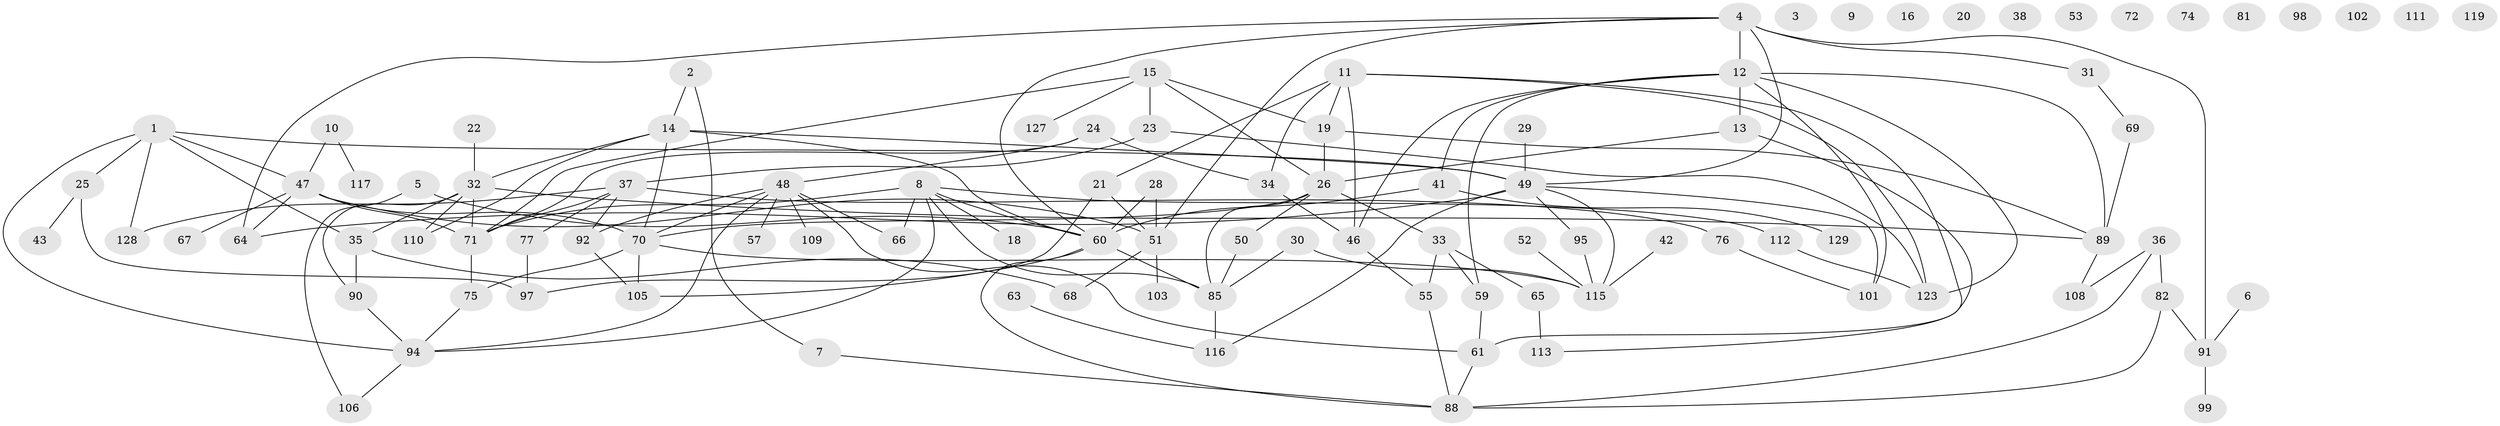 // Generated by graph-tools (version 1.1) at 2025/23/03/03/25 07:23:27]
// undirected, 98 vertices, 145 edges
graph export_dot {
graph [start="1"]
  node [color=gray90,style=filled];
  1 [super="+62"];
  2;
  3;
  4 [super="+56"];
  5 [super="+58"];
  6;
  7;
  8 [super="+27"];
  9;
  10 [super="+17"];
  11 [super="+44"];
  12 [super="+114"];
  13;
  14 [super="+45"];
  15;
  16;
  18;
  19;
  20;
  21 [super="+124"];
  22 [super="+39"];
  23 [super="+130"];
  24;
  25;
  26 [super="+86"];
  28;
  29;
  30;
  31;
  32 [super="+73"];
  33;
  34 [super="+83"];
  35 [super="+40"];
  36;
  37 [super="+54"];
  38;
  41 [super="+84"];
  42;
  43;
  46 [super="+87"];
  47 [super="+80"];
  48 [super="+120"];
  49 [super="+78"];
  50;
  51 [super="+107"];
  52;
  53;
  55;
  57;
  59;
  60 [super="+125"];
  61 [super="+93"];
  63;
  64;
  65;
  66;
  67;
  68;
  69 [super="+96"];
  70 [super="+79"];
  71 [super="+104"];
  72;
  74;
  75;
  76;
  77 [super="+126"];
  81;
  82;
  85 [super="+100"];
  88 [super="+118"];
  89 [super="+131"];
  90;
  91;
  92;
  94 [super="+121"];
  95;
  97;
  98;
  99;
  101;
  102;
  103;
  105;
  106;
  108;
  109;
  110;
  111;
  112;
  113;
  115 [super="+122"];
  116;
  117;
  119;
  123;
  127;
  128;
  129;
  1 -- 49;
  1 -- 94;
  1 -- 128;
  1 -- 47;
  1 -- 25;
  1 -- 35;
  2 -- 7;
  2 -- 14;
  4 -- 49;
  4 -- 60;
  4 -- 64;
  4 -- 51;
  4 -- 91;
  4 -- 12;
  4 -- 31;
  5 -- 60;
  5 -- 106;
  6 -- 91;
  7 -- 88;
  8 -- 60;
  8 -- 66 [weight=2];
  8 -- 112;
  8 -- 18;
  8 -- 94;
  8 -- 71;
  8 -- 85;
  10 -- 117;
  10 -- 47;
  11 -- 19;
  11 -- 34;
  11 -- 123;
  11 -- 21;
  11 -- 61;
  11 -- 46;
  12 -- 13;
  12 -- 59;
  12 -- 89;
  12 -- 101;
  12 -- 41;
  12 -- 123;
  12 -- 46;
  13 -- 113;
  13 -- 26;
  14 -- 49 [weight=2];
  14 -- 60;
  14 -- 110;
  14 -- 70;
  14 -- 32;
  15 -- 19;
  15 -- 23;
  15 -- 71;
  15 -- 127;
  15 -- 26;
  19 -- 26;
  19 -- 89;
  21 -- 51;
  21 -- 97;
  22 -- 32;
  23 -- 37;
  23 -- 123;
  24 -- 48;
  24 -- 71;
  24 -- 34;
  25 -- 43;
  25 -- 97;
  26 -- 33;
  26 -- 50;
  26 -- 85;
  26 -- 70;
  28 -- 51;
  28 -- 60;
  29 -- 49;
  30 -- 115;
  30 -- 85;
  31 -- 69;
  32 -- 110;
  32 -- 71;
  32 -- 90;
  32 -- 89;
  32 -- 35;
  33 -- 55;
  33 -- 59;
  33 -- 65;
  34 -- 46;
  35 -- 68;
  35 -- 90;
  36 -- 82;
  36 -- 88;
  36 -- 108;
  37 -- 76;
  37 -- 92;
  37 -- 71;
  37 -- 128;
  37 -- 77;
  41 -- 129;
  41 -- 60;
  42 -- 115;
  46 -- 55;
  47 -- 70;
  47 -- 71;
  47 -- 64;
  47 -- 67;
  47 -- 51;
  48 -- 57;
  48 -- 66;
  48 -- 61;
  48 -- 70;
  48 -- 92;
  48 -- 109;
  48 -- 94;
  49 -- 64;
  49 -- 101;
  49 -- 115;
  49 -- 116;
  49 -- 95;
  50 -- 85;
  51 -- 68;
  51 -- 103;
  52 -- 115;
  55 -- 88;
  59 -- 61;
  60 -- 105;
  60 -- 88;
  60 -- 85;
  61 -- 88;
  63 -- 116;
  65 -- 113;
  69 -- 89;
  70 -- 75;
  70 -- 105;
  70 -- 115;
  71 -- 75;
  75 -- 94;
  76 -- 101;
  77 -- 97;
  82 -- 91;
  82 -- 88;
  85 -- 116;
  89 -- 108;
  90 -- 94;
  91 -- 99;
  92 -- 105;
  94 -- 106;
  95 -- 115;
  112 -- 123;
}
